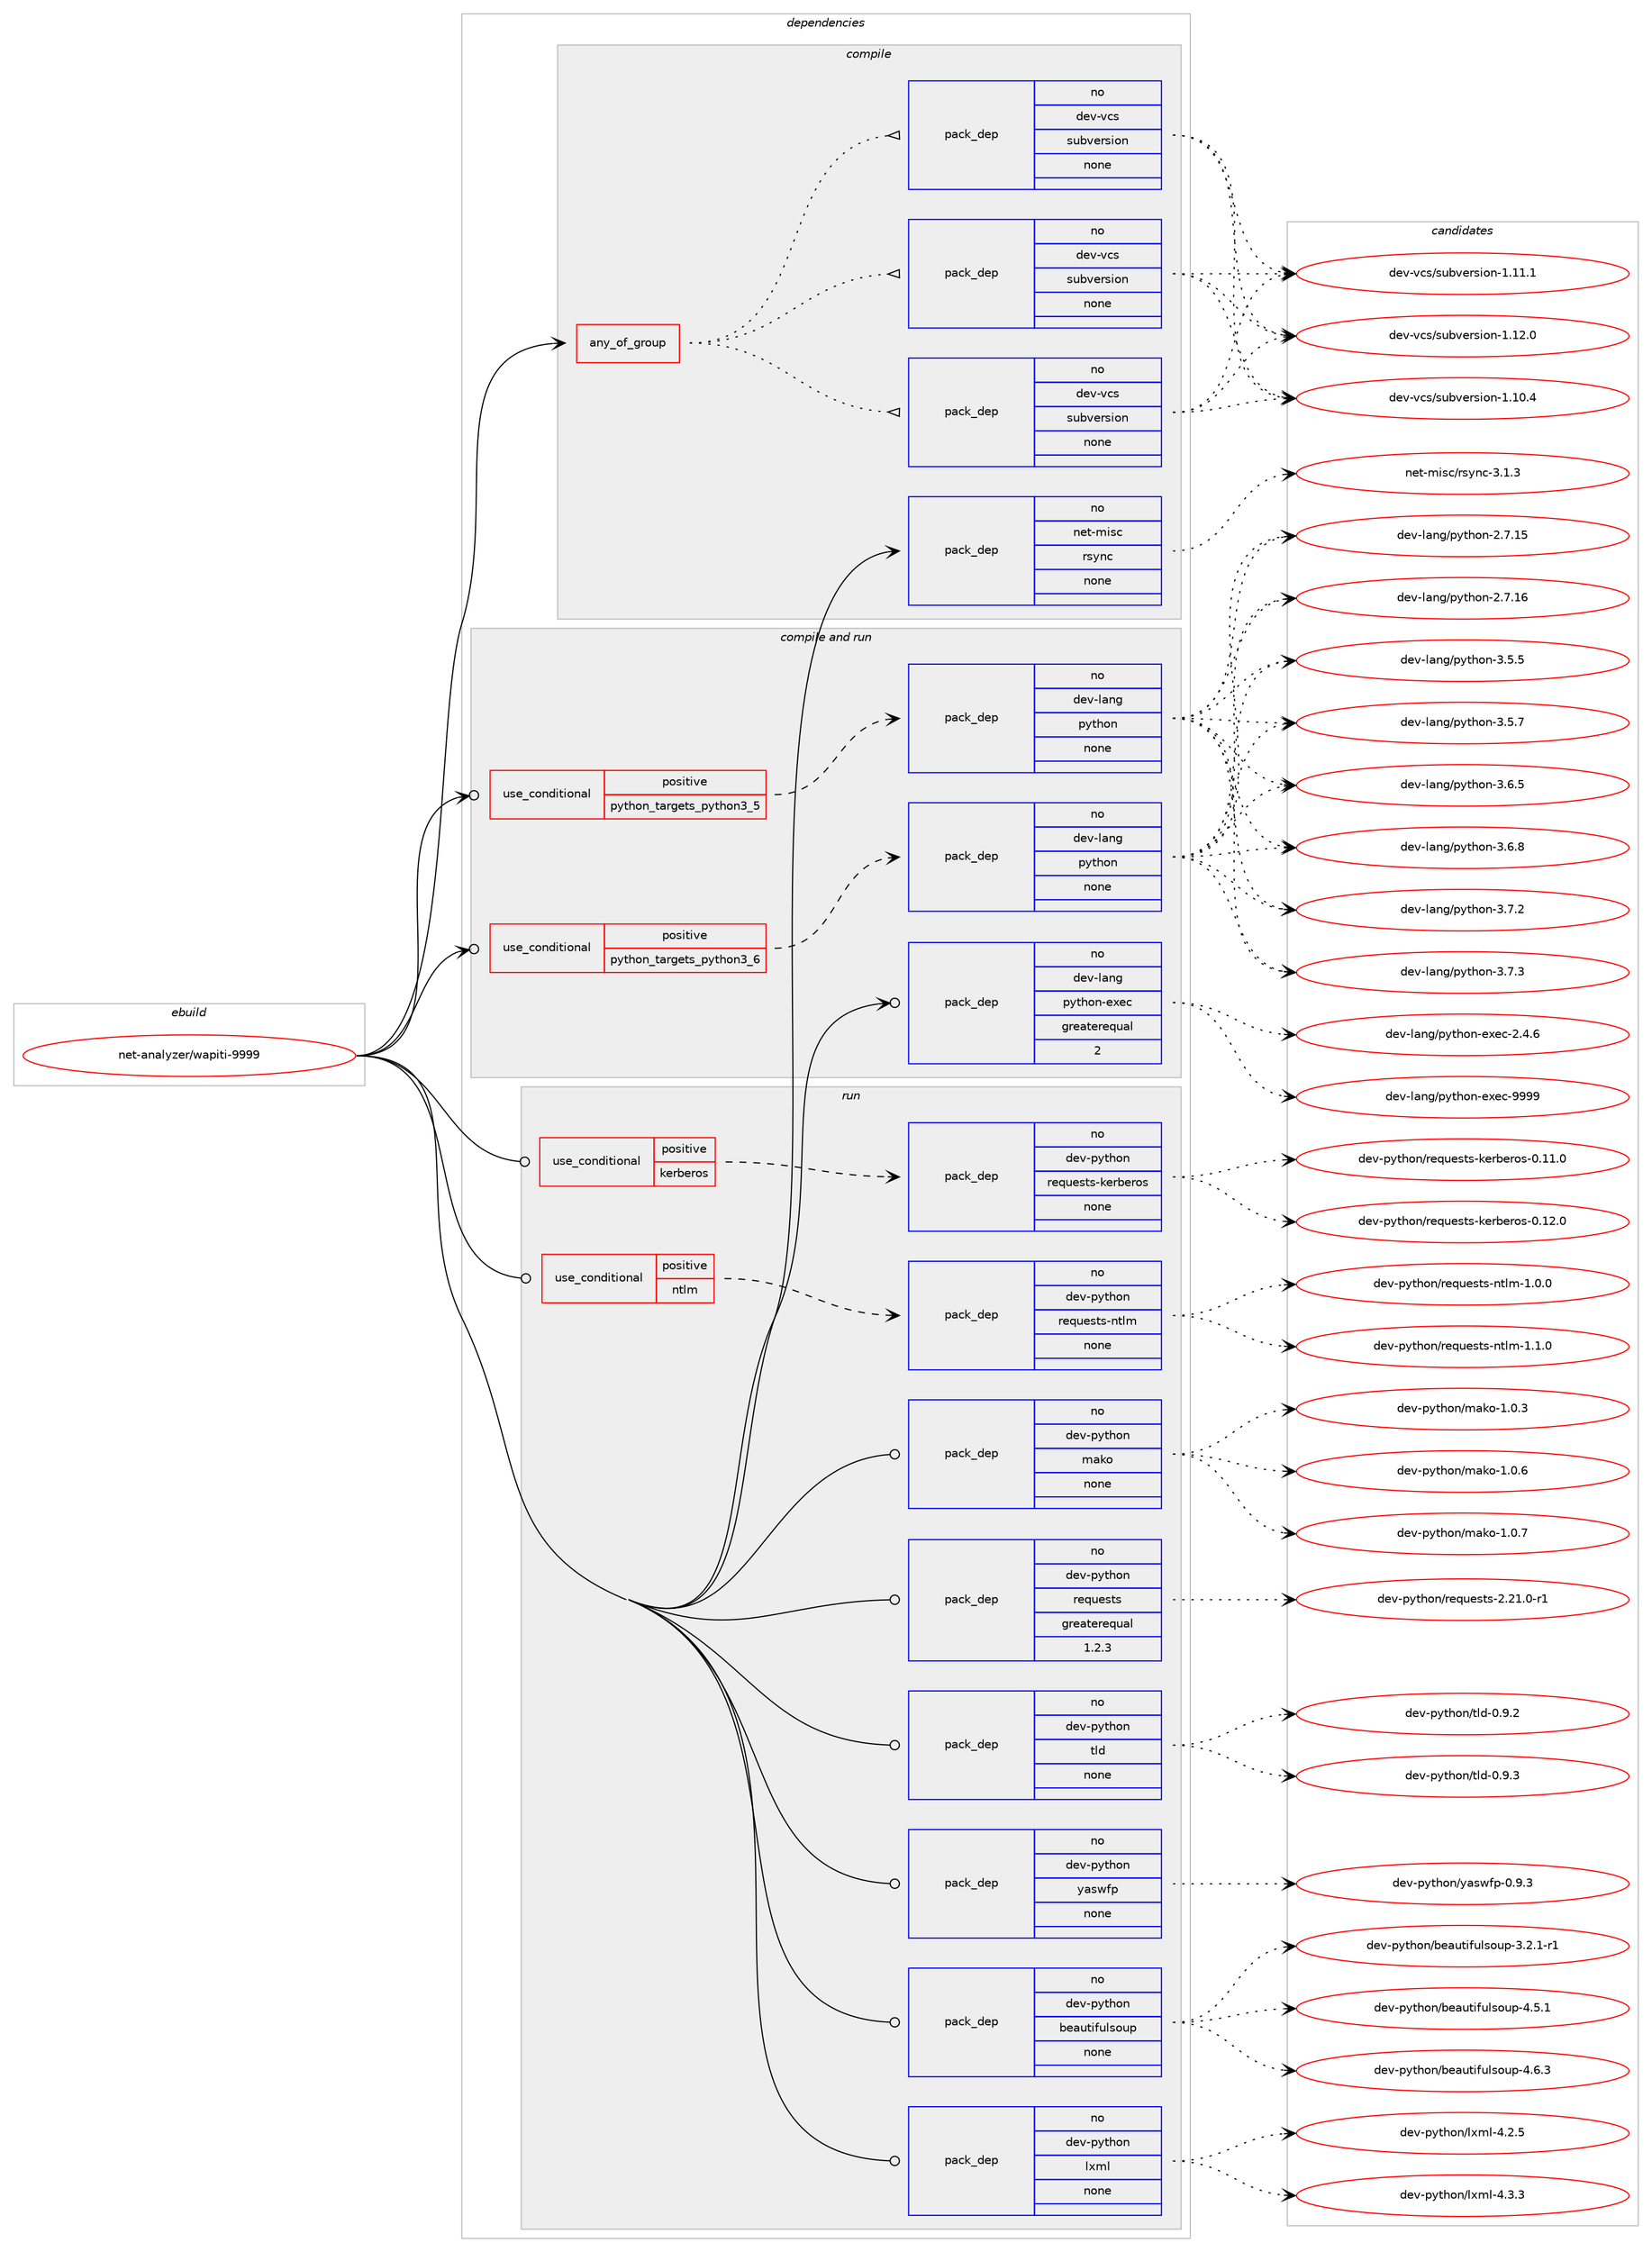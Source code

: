 digraph prolog {

# *************
# Graph options
# *************

newrank=true;
concentrate=true;
compound=true;
graph [rankdir=LR,fontname=Helvetica,fontsize=10,ranksep=1.5];#, ranksep=2.5, nodesep=0.2];
edge  [arrowhead=vee];
node  [fontname=Helvetica,fontsize=10];

# **********
# The ebuild
# **********

subgraph cluster_leftcol {
color=gray;
rank=same;
label=<<i>ebuild</i>>;
id [label="net-analyzer/wapiti-9999", color=red, width=4, href="../net-analyzer/wapiti-9999.svg"];
}

# ****************
# The dependencies
# ****************

subgraph cluster_midcol {
color=gray;
label=<<i>dependencies</i>>;
subgraph cluster_compile {
fillcolor="#eeeeee";
style=filled;
label=<<i>compile</i>>;
subgraph any17 {
dependency1230 [label=<<TABLE BORDER="0" CELLBORDER="1" CELLSPACING="0" CELLPADDING="4"><TR><TD CELLPADDING="10">any_of_group</TD></TR></TABLE>>, shape=none, color=red];subgraph pack1042 {
dependency1231 [label=<<TABLE BORDER="0" CELLBORDER="1" CELLSPACING="0" CELLPADDING="4" WIDTH="220"><TR><TD ROWSPAN="6" CELLPADDING="30">pack_dep</TD></TR><TR><TD WIDTH="110">no</TD></TR><TR><TD>dev-vcs</TD></TR><TR><TD>subversion</TD></TR><TR><TD>none</TD></TR><TR><TD></TD></TR></TABLE>>, shape=none, color=blue];
}
dependency1230:e -> dependency1231:w [weight=20,style="dotted",arrowhead="oinv"];
subgraph pack1043 {
dependency1232 [label=<<TABLE BORDER="0" CELLBORDER="1" CELLSPACING="0" CELLPADDING="4" WIDTH="220"><TR><TD ROWSPAN="6" CELLPADDING="30">pack_dep</TD></TR><TR><TD WIDTH="110">no</TD></TR><TR><TD>dev-vcs</TD></TR><TR><TD>subversion</TD></TR><TR><TD>none</TD></TR><TR><TD></TD></TR></TABLE>>, shape=none, color=blue];
}
dependency1230:e -> dependency1232:w [weight=20,style="dotted",arrowhead="oinv"];
subgraph pack1044 {
dependency1233 [label=<<TABLE BORDER="0" CELLBORDER="1" CELLSPACING="0" CELLPADDING="4" WIDTH="220"><TR><TD ROWSPAN="6" CELLPADDING="30">pack_dep</TD></TR><TR><TD WIDTH="110">no</TD></TR><TR><TD>dev-vcs</TD></TR><TR><TD>subversion</TD></TR><TR><TD>none</TD></TR><TR><TD></TD></TR></TABLE>>, shape=none, color=blue];
}
dependency1230:e -> dependency1233:w [weight=20,style="dotted",arrowhead="oinv"];
}
id:e -> dependency1230:w [weight=20,style="solid",arrowhead="vee"];
subgraph pack1045 {
dependency1234 [label=<<TABLE BORDER="0" CELLBORDER="1" CELLSPACING="0" CELLPADDING="4" WIDTH="220"><TR><TD ROWSPAN="6" CELLPADDING="30">pack_dep</TD></TR><TR><TD WIDTH="110">no</TD></TR><TR><TD>net-misc</TD></TR><TR><TD>rsync</TD></TR><TR><TD>none</TD></TR><TR><TD></TD></TR></TABLE>>, shape=none, color=blue];
}
id:e -> dependency1234:w [weight=20,style="solid",arrowhead="vee"];
}
subgraph cluster_compileandrun {
fillcolor="#eeeeee";
style=filled;
label=<<i>compile and run</i>>;
subgraph cond170 {
dependency1235 [label=<<TABLE BORDER="0" CELLBORDER="1" CELLSPACING="0" CELLPADDING="4"><TR><TD ROWSPAN="3" CELLPADDING="10">use_conditional</TD></TR><TR><TD>positive</TD></TR><TR><TD>python_targets_python3_5</TD></TR></TABLE>>, shape=none, color=red];
subgraph pack1046 {
dependency1236 [label=<<TABLE BORDER="0" CELLBORDER="1" CELLSPACING="0" CELLPADDING="4" WIDTH="220"><TR><TD ROWSPAN="6" CELLPADDING="30">pack_dep</TD></TR><TR><TD WIDTH="110">no</TD></TR><TR><TD>dev-lang</TD></TR><TR><TD>python</TD></TR><TR><TD>none</TD></TR><TR><TD></TD></TR></TABLE>>, shape=none, color=blue];
}
dependency1235:e -> dependency1236:w [weight=20,style="dashed",arrowhead="vee"];
}
id:e -> dependency1235:w [weight=20,style="solid",arrowhead="odotvee"];
subgraph cond171 {
dependency1237 [label=<<TABLE BORDER="0" CELLBORDER="1" CELLSPACING="0" CELLPADDING="4"><TR><TD ROWSPAN="3" CELLPADDING="10">use_conditional</TD></TR><TR><TD>positive</TD></TR><TR><TD>python_targets_python3_6</TD></TR></TABLE>>, shape=none, color=red];
subgraph pack1047 {
dependency1238 [label=<<TABLE BORDER="0" CELLBORDER="1" CELLSPACING="0" CELLPADDING="4" WIDTH="220"><TR><TD ROWSPAN="6" CELLPADDING="30">pack_dep</TD></TR><TR><TD WIDTH="110">no</TD></TR><TR><TD>dev-lang</TD></TR><TR><TD>python</TD></TR><TR><TD>none</TD></TR><TR><TD></TD></TR></TABLE>>, shape=none, color=blue];
}
dependency1237:e -> dependency1238:w [weight=20,style="dashed",arrowhead="vee"];
}
id:e -> dependency1237:w [weight=20,style="solid",arrowhead="odotvee"];
subgraph pack1048 {
dependency1239 [label=<<TABLE BORDER="0" CELLBORDER="1" CELLSPACING="0" CELLPADDING="4" WIDTH="220"><TR><TD ROWSPAN="6" CELLPADDING="30">pack_dep</TD></TR><TR><TD WIDTH="110">no</TD></TR><TR><TD>dev-lang</TD></TR><TR><TD>python-exec</TD></TR><TR><TD>greaterequal</TD></TR><TR><TD>2</TD></TR></TABLE>>, shape=none, color=blue];
}
id:e -> dependency1239:w [weight=20,style="solid",arrowhead="odotvee"];
}
subgraph cluster_run {
fillcolor="#eeeeee";
style=filled;
label=<<i>run</i>>;
subgraph cond172 {
dependency1240 [label=<<TABLE BORDER="0" CELLBORDER="1" CELLSPACING="0" CELLPADDING="4"><TR><TD ROWSPAN="3" CELLPADDING="10">use_conditional</TD></TR><TR><TD>positive</TD></TR><TR><TD>kerberos</TD></TR></TABLE>>, shape=none, color=red];
subgraph pack1049 {
dependency1241 [label=<<TABLE BORDER="0" CELLBORDER="1" CELLSPACING="0" CELLPADDING="4" WIDTH="220"><TR><TD ROWSPAN="6" CELLPADDING="30">pack_dep</TD></TR><TR><TD WIDTH="110">no</TD></TR><TR><TD>dev-python</TD></TR><TR><TD>requests-kerberos</TD></TR><TR><TD>none</TD></TR><TR><TD></TD></TR></TABLE>>, shape=none, color=blue];
}
dependency1240:e -> dependency1241:w [weight=20,style="dashed",arrowhead="vee"];
}
id:e -> dependency1240:w [weight=20,style="solid",arrowhead="odot"];
subgraph cond173 {
dependency1242 [label=<<TABLE BORDER="0" CELLBORDER="1" CELLSPACING="0" CELLPADDING="4"><TR><TD ROWSPAN="3" CELLPADDING="10">use_conditional</TD></TR><TR><TD>positive</TD></TR><TR><TD>ntlm</TD></TR></TABLE>>, shape=none, color=red];
subgraph pack1050 {
dependency1243 [label=<<TABLE BORDER="0" CELLBORDER="1" CELLSPACING="0" CELLPADDING="4" WIDTH="220"><TR><TD ROWSPAN="6" CELLPADDING="30">pack_dep</TD></TR><TR><TD WIDTH="110">no</TD></TR><TR><TD>dev-python</TD></TR><TR><TD>requests-ntlm</TD></TR><TR><TD>none</TD></TR><TR><TD></TD></TR></TABLE>>, shape=none, color=blue];
}
dependency1242:e -> dependency1243:w [weight=20,style="dashed",arrowhead="vee"];
}
id:e -> dependency1242:w [weight=20,style="solid",arrowhead="odot"];
subgraph pack1051 {
dependency1244 [label=<<TABLE BORDER="0" CELLBORDER="1" CELLSPACING="0" CELLPADDING="4" WIDTH="220"><TR><TD ROWSPAN="6" CELLPADDING="30">pack_dep</TD></TR><TR><TD WIDTH="110">no</TD></TR><TR><TD>dev-python</TD></TR><TR><TD>beautifulsoup</TD></TR><TR><TD>none</TD></TR><TR><TD></TD></TR></TABLE>>, shape=none, color=blue];
}
id:e -> dependency1244:w [weight=20,style="solid",arrowhead="odot"];
subgraph pack1052 {
dependency1245 [label=<<TABLE BORDER="0" CELLBORDER="1" CELLSPACING="0" CELLPADDING="4" WIDTH="220"><TR><TD ROWSPAN="6" CELLPADDING="30">pack_dep</TD></TR><TR><TD WIDTH="110">no</TD></TR><TR><TD>dev-python</TD></TR><TR><TD>lxml</TD></TR><TR><TD>none</TD></TR><TR><TD></TD></TR></TABLE>>, shape=none, color=blue];
}
id:e -> dependency1245:w [weight=20,style="solid",arrowhead="odot"];
subgraph pack1053 {
dependency1246 [label=<<TABLE BORDER="0" CELLBORDER="1" CELLSPACING="0" CELLPADDING="4" WIDTH="220"><TR><TD ROWSPAN="6" CELLPADDING="30">pack_dep</TD></TR><TR><TD WIDTH="110">no</TD></TR><TR><TD>dev-python</TD></TR><TR><TD>mako</TD></TR><TR><TD>none</TD></TR><TR><TD></TD></TR></TABLE>>, shape=none, color=blue];
}
id:e -> dependency1246:w [weight=20,style="solid",arrowhead="odot"];
subgraph pack1054 {
dependency1247 [label=<<TABLE BORDER="0" CELLBORDER="1" CELLSPACING="0" CELLPADDING="4" WIDTH="220"><TR><TD ROWSPAN="6" CELLPADDING="30">pack_dep</TD></TR><TR><TD WIDTH="110">no</TD></TR><TR><TD>dev-python</TD></TR><TR><TD>requests</TD></TR><TR><TD>greaterequal</TD></TR><TR><TD>1.2.3</TD></TR></TABLE>>, shape=none, color=blue];
}
id:e -> dependency1247:w [weight=20,style="solid",arrowhead="odot"];
subgraph pack1055 {
dependency1248 [label=<<TABLE BORDER="0" CELLBORDER="1" CELLSPACING="0" CELLPADDING="4" WIDTH="220"><TR><TD ROWSPAN="6" CELLPADDING="30">pack_dep</TD></TR><TR><TD WIDTH="110">no</TD></TR><TR><TD>dev-python</TD></TR><TR><TD>tld</TD></TR><TR><TD>none</TD></TR><TR><TD></TD></TR></TABLE>>, shape=none, color=blue];
}
id:e -> dependency1248:w [weight=20,style="solid",arrowhead="odot"];
subgraph pack1056 {
dependency1249 [label=<<TABLE BORDER="0" CELLBORDER="1" CELLSPACING="0" CELLPADDING="4" WIDTH="220"><TR><TD ROWSPAN="6" CELLPADDING="30">pack_dep</TD></TR><TR><TD WIDTH="110">no</TD></TR><TR><TD>dev-python</TD></TR><TR><TD>yaswfp</TD></TR><TR><TD>none</TD></TR><TR><TD></TD></TR></TABLE>>, shape=none, color=blue];
}
id:e -> dependency1249:w [weight=20,style="solid",arrowhead="odot"];
}
}

# **************
# The candidates
# **************

subgraph cluster_choices {
rank=same;
color=gray;
label=<<i>candidates</i>>;

subgraph choice1042 {
color=black;
nodesep=1;
choice1001011184511899115471151179811810111411510511111045494649484652 [label="dev-vcs/subversion-1.10.4", color=red, width=4,href="../dev-vcs/subversion-1.10.4.svg"];
choice1001011184511899115471151179811810111411510511111045494649494649 [label="dev-vcs/subversion-1.11.1", color=red, width=4,href="../dev-vcs/subversion-1.11.1.svg"];
choice1001011184511899115471151179811810111411510511111045494649504648 [label="dev-vcs/subversion-1.12.0", color=red, width=4,href="../dev-vcs/subversion-1.12.0.svg"];
dependency1231:e -> choice1001011184511899115471151179811810111411510511111045494649484652:w [style=dotted,weight="100"];
dependency1231:e -> choice1001011184511899115471151179811810111411510511111045494649494649:w [style=dotted,weight="100"];
dependency1231:e -> choice1001011184511899115471151179811810111411510511111045494649504648:w [style=dotted,weight="100"];
}
subgraph choice1043 {
color=black;
nodesep=1;
choice1001011184511899115471151179811810111411510511111045494649484652 [label="dev-vcs/subversion-1.10.4", color=red, width=4,href="../dev-vcs/subversion-1.10.4.svg"];
choice1001011184511899115471151179811810111411510511111045494649494649 [label="dev-vcs/subversion-1.11.1", color=red, width=4,href="../dev-vcs/subversion-1.11.1.svg"];
choice1001011184511899115471151179811810111411510511111045494649504648 [label="dev-vcs/subversion-1.12.0", color=red, width=4,href="../dev-vcs/subversion-1.12.0.svg"];
dependency1232:e -> choice1001011184511899115471151179811810111411510511111045494649484652:w [style=dotted,weight="100"];
dependency1232:e -> choice1001011184511899115471151179811810111411510511111045494649494649:w [style=dotted,weight="100"];
dependency1232:e -> choice1001011184511899115471151179811810111411510511111045494649504648:w [style=dotted,weight="100"];
}
subgraph choice1044 {
color=black;
nodesep=1;
choice1001011184511899115471151179811810111411510511111045494649484652 [label="dev-vcs/subversion-1.10.4", color=red, width=4,href="../dev-vcs/subversion-1.10.4.svg"];
choice1001011184511899115471151179811810111411510511111045494649494649 [label="dev-vcs/subversion-1.11.1", color=red, width=4,href="../dev-vcs/subversion-1.11.1.svg"];
choice1001011184511899115471151179811810111411510511111045494649504648 [label="dev-vcs/subversion-1.12.0", color=red, width=4,href="../dev-vcs/subversion-1.12.0.svg"];
dependency1233:e -> choice1001011184511899115471151179811810111411510511111045494649484652:w [style=dotted,weight="100"];
dependency1233:e -> choice1001011184511899115471151179811810111411510511111045494649494649:w [style=dotted,weight="100"];
dependency1233:e -> choice1001011184511899115471151179811810111411510511111045494649504648:w [style=dotted,weight="100"];
}
subgraph choice1045 {
color=black;
nodesep=1;
choice11010111645109105115994711411512111099455146494651 [label="net-misc/rsync-3.1.3", color=red, width=4,href="../net-misc/rsync-3.1.3.svg"];
dependency1234:e -> choice11010111645109105115994711411512111099455146494651:w [style=dotted,weight="100"];
}
subgraph choice1046 {
color=black;
nodesep=1;
choice10010111845108971101034711212111610411111045504655464953 [label="dev-lang/python-2.7.15", color=red, width=4,href="../dev-lang/python-2.7.15.svg"];
choice10010111845108971101034711212111610411111045504655464954 [label="dev-lang/python-2.7.16", color=red, width=4,href="../dev-lang/python-2.7.16.svg"];
choice100101118451089711010347112121116104111110455146534653 [label="dev-lang/python-3.5.5", color=red, width=4,href="../dev-lang/python-3.5.5.svg"];
choice100101118451089711010347112121116104111110455146534655 [label="dev-lang/python-3.5.7", color=red, width=4,href="../dev-lang/python-3.5.7.svg"];
choice100101118451089711010347112121116104111110455146544653 [label="dev-lang/python-3.6.5", color=red, width=4,href="../dev-lang/python-3.6.5.svg"];
choice100101118451089711010347112121116104111110455146544656 [label="dev-lang/python-3.6.8", color=red, width=4,href="../dev-lang/python-3.6.8.svg"];
choice100101118451089711010347112121116104111110455146554650 [label="dev-lang/python-3.7.2", color=red, width=4,href="../dev-lang/python-3.7.2.svg"];
choice100101118451089711010347112121116104111110455146554651 [label="dev-lang/python-3.7.3", color=red, width=4,href="../dev-lang/python-3.7.3.svg"];
dependency1236:e -> choice10010111845108971101034711212111610411111045504655464953:w [style=dotted,weight="100"];
dependency1236:e -> choice10010111845108971101034711212111610411111045504655464954:w [style=dotted,weight="100"];
dependency1236:e -> choice100101118451089711010347112121116104111110455146534653:w [style=dotted,weight="100"];
dependency1236:e -> choice100101118451089711010347112121116104111110455146534655:w [style=dotted,weight="100"];
dependency1236:e -> choice100101118451089711010347112121116104111110455146544653:w [style=dotted,weight="100"];
dependency1236:e -> choice100101118451089711010347112121116104111110455146544656:w [style=dotted,weight="100"];
dependency1236:e -> choice100101118451089711010347112121116104111110455146554650:w [style=dotted,weight="100"];
dependency1236:e -> choice100101118451089711010347112121116104111110455146554651:w [style=dotted,weight="100"];
}
subgraph choice1047 {
color=black;
nodesep=1;
choice10010111845108971101034711212111610411111045504655464953 [label="dev-lang/python-2.7.15", color=red, width=4,href="../dev-lang/python-2.7.15.svg"];
choice10010111845108971101034711212111610411111045504655464954 [label="dev-lang/python-2.7.16", color=red, width=4,href="../dev-lang/python-2.7.16.svg"];
choice100101118451089711010347112121116104111110455146534653 [label="dev-lang/python-3.5.5", color=red, width=4,href="../dev-lang/python-3.5.5.svg"];
choice100101118451089711010347112121116104111110455146534655 [label="dev-lang/python-3.5.7", color=red, width=4,href="../dev-lang/python-3.5.7.svg"];
choice100101118451089711010347112121116104111110455146544653 [label="dev-lang/python-3.6.5", color=red, width=4,href="../dev-lang/python-3.6.5.svg"];
choice100101118451089711010347112121116104111110455146544656 [label="dev-lang/python-3.6.8", color=red, width=4,href="../dev-lang/python-3.6.8.svg"];
choice100101118451089711010347112121116104111110455146554650 [label="dev-lang/python-3.7.2", color=red, width=4,href="../dev-lang/python-3.7.2.svg"];
choice100101118451089711010347112121116104111110455146554651 [label="dev-lang/python-3.7.3", color=red, width=4,href="../dev-lang/python-3.7.3.svg"];
dependency1238:e -> choice10010111845108971101034711212111610411111045504655464953:w [style=dotted,weight="100"];
dependency1238:e -> choice10010111845108971101034711212111610411111045504655464954:w [style=dotted,weight="100"];
dependency1238:e -> choice100101118451089711010347112121116104111110455146534653:w [style=dotted,weight="100"];
dependency1238:e -> choice100101118451089711010347112121116104111110455146534655:w [style=dotted,weight="100"];
dependency1238:e -> choice100101118451089711010347112121116104111110455146544653:w [style=dotted,weight="100"];
dependency1238:e -> choice100101118451089711010347112121116104111110455146544656:w [style=dotted,weight="100"];
dependency1238:e -> choice100101118451089711010347112121116104111110455146554650:w [style=dotted,weight="100"];
dependency1238:e -> choice100101118451089711010347112121116104111110455146554651:w [style=dotted,weight="100"];
}
subgraph choice1048 {
color=black;
nodesep=1;
choice1001011184510897110103471121211161041111104510112010199455046524654 [label="dev-lang/python-exec-2.4.6", color=red, width=4,href="../dev-lang/python-exec-2.4.6.svg"];
choice10010111845108971101034711212111610411111045101120101994557575757 [label="dev-lang/python-exec-9999", color=red, width=4,href="../dev-lang/python-exec-9999.svg"];
dependency1239:e -> choice1001011184510897110103471121211161041111104510112010199455046524654:w [style=dotted,weight="100"];
dependency1239:e -> choice10010111845108971101034711212111610411111045101120101994557575757:w [style=dotted,weight="100"];
}
subgraph choice1049 {
color=black;
nodesep=1;
choice1001011184511212111610411111047114101113117101115116115451071011149810111411111545484649494648 [label="dev-python/requests-kerberos-0.11.0", color=red, width=4,href="../dev-python/requests-kerberos-0.11.0.svg"];
choice1001011184511212111610411111047114101113117101115116115451071011149810111411111545484649504648 [label="dev-python/requests-kerberos-0.12.0", color=red, width=4,href="../dev-python/requests-kerberos-0.12.0.svg"];
dependency1241:e -> choice1001011184511212111610411111047114101113117101115116115451071011149810111411111545484649494648:w [style=dotted,weight="100"];
dependency1241:e -> choice1001011184511212111610411111047114101113117101115116115451071011149810111411111545484649504648:w [style=dotted,weight="100"];
}
subgraph choice1050 {
color=black;
nodesep=1;
choice100101118451121211161041111104711410111311710111511611545110116108109454946484648 [label="dev-python/requests-ntlm-1.0.0", color=red, width=4,href="../dev-python/requests-ntlm-1.0.0.svg"];
choice100101118451121211161041111104711410111311710111511611545110116108109454946494648 [label="dev-python/requests-ntlm-1.1.0", color=red, width=4,href="../dev-python/requests-ntlm-1.1.0.svg"];
dependency1243:e -> choice100101118451121211161041111104711410111311710111511611545110116108109454946484648:w [style=dotted,weight="100"];
dependency1243:e -> choice100101118451121211161041111104711410111311710111511611545110116108109454946494648:w [style=dotted,weight="100"];
}
subgraph choice1051 {
color=black;
nodesep=1;
choice100101118451121211161041111104798101971171161051021171081151111171124551465046494511449 [label="dev-python/beautifulsoup-3.2.1-r1", color=red, width=4,href="../dev-python/beautifulsoup-3.2.1-r1.svg"];
choice10010111845112121116104111110479810197117116105102117108115111117112455246534649 [label="dev-python/beautifulsoup-4.5.1", color=red, width=4,href="../dev-python/beautifulsoup-4.5.1.svg"];
choice10010111845112121116104111110479810197117116105102117108115111117112455246544651 [label="dev-python/beautifulsoup-4.6.3", color=red, width=4,href="../dev-python/beautifulsoup-4.6.3.svg"];
dependency1244:e -> choice100101118451121211161041111104798101971171161051021171081151111171124551465046494511449:w [style=dotted,weight="100"];
dependency1244:e -> choice10010111845112121116104111110479810197117116105102117108115111117112455246534649:w [style=dotted,weight="100"];
dependency1244:e -> choice10010111845112121116104111110479810197117116105102117108115111117112455246544651:w [style=dotted,weight="100"];
}
subgraph choice1052 {
color=black;
nodesep=1;
choice1001011184511212111610411111047108120109108455246504653 [label="dev-python/lxml-4.2.5", color=red, width=4,href="../dev-python/lxml-4.2.5.svg"];
choice1001011184511212111610411111047108120109108455246514651 [label="dev-python/lxml-4.3.3", color=red, width=4,href="../dev-python/lxml-4.3.3.svg"];
dependency1245:e -> choice1001011184511212111610411111047108120109108455246504653:w [style=dotted,weight="100"];
dependency1245:e -> choice1001011184511212111610411111047108120109108455246514651:w [style=dotted,weight="100"];
}
subgraph choice1053 {
color=black;
nodesep=1;
choice100101118451121211161041111104710997107111454946484651 [label="dev-python/mako-1.0.3", color=red, width=4,href="../dev-python/mako-1.0.3.svg"];
choice100101118451121211161041111104710997107111454946484654 [label="dev-python/mako-1.0.6", color=red, width=4,href="../dev-python/mako-1.0.6.svg"];
choice100101118451121211161041111104710997107111454946484655 [label="dev-python/mako-1.0.7", color=red, width=4,href="../dev-python/mako-1.0.7.svg"];
dependency1246:e -> choice100101118451121211161041111104710997107111454946484651:w [style=dotted,weight="100"];
dependency1246:e -> choice100101118451121211161041111104710997107111454946484654:w [style=dotted,weight="100"];
dependency1246:e -> choice100101118451121211161041111104710997107111454946484655:w [style=dotted,weight="100"];
}
subgraph choice1054 {
color=black;
nodesep=1;
choice1001011184511212111610411111047114101113117101115116115455046504946484511449 [label="dev-python/requests-2.21.0-r1", color=red, width=4,href="../dev-python/requests-2.21.0-r1.svg"];
dependency1247:e -> choice1001011184511212111610411111047114101113117101115116115455046504946484511449:w [style=dotted,weight="100"];
}
subgraph choice1055 {
color=black;
nodesep=1;
choice1001011184511212111610411111047116108100454846574650 [label="dev-python/tld-0.9.2", color=red, width=4,href="../dev-python/tld-0.9.2.svg"];
choice1001011184511212111610411111047116108100454846574651 [label="dev-python/tld-0.9.3", color=red, width=4,href="../dev-python/tld-0.9.3.svg"];
dependency1248:e -> choice1001011184511212111610411111047116108100454846574650:w [style=dotted,weight="100"];
dependency1248:e -> choice1001011184511212111610411111047116108100454846574651:w [style=dotted,weight="100"];
}
subgraph choice1056 {
color=black;
nodesep=1;
choice100101118451121211161041111104712197115119102112454846574651 [label="dev-python/yaswfp-0.9.3", color=red, width=4,href="../dev-python/yaswfp-0.9.3.svg"];
dependency1249:e -> choice100101118451121211161041111104712197115119102112454846574651:w [style=dotted,weight="100"];
}
}

}
